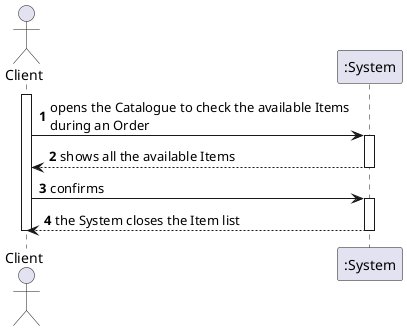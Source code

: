 @startuml
autonumber
actor "Client" as CLI
participant ":System" as STM
activate CLI
CLI-> STM :opens the Catalogue to check the available Items \nduring an Order
activate STM
STM --> CLI :shows all the available Items
deactivate STM
CLI -> STM : confirms
activate STM
STM --> CLI : the System closes the Item list
deactivate STM

deactivate CLI
@enduml
